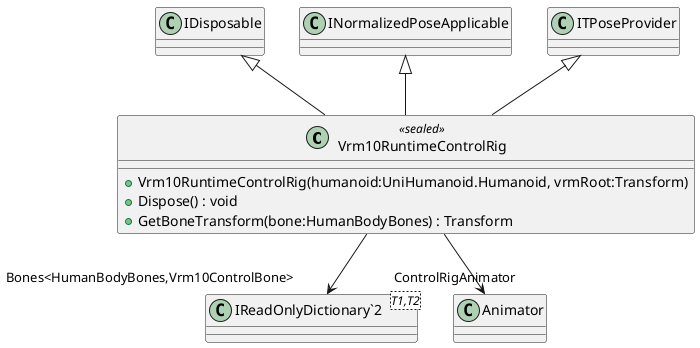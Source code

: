 @startuml
class Vrm10RuntimeControlRig <<sealed>> {
    + Vrm10RuntimeControlRig(humanoid:UniHumanoid.Humanoid, vrmRoot:Transform)
    + Dispose() : void
    + GetBoneTransform(bone:HumanBodyBones) : Transform
}
class "IReadOnlyDictionary`2"<T1,T2> {
}
IDisposable <|-- Vrm10RuntimeControlRig
INormalizedPoseApplicable <|-- Vrm10RuntimeControlRig
ITPoseProvider <|-- Vrm10RuntimeControlRig
Vrm10RuntimeControlRig --> "Bones<HumanBodyBones,Vrm10ControlBone>" "IReadOnlyDictionary`2"
Vrm10RuntimeControlRig --> "ControlRigAnimator" Animator
@enduml
